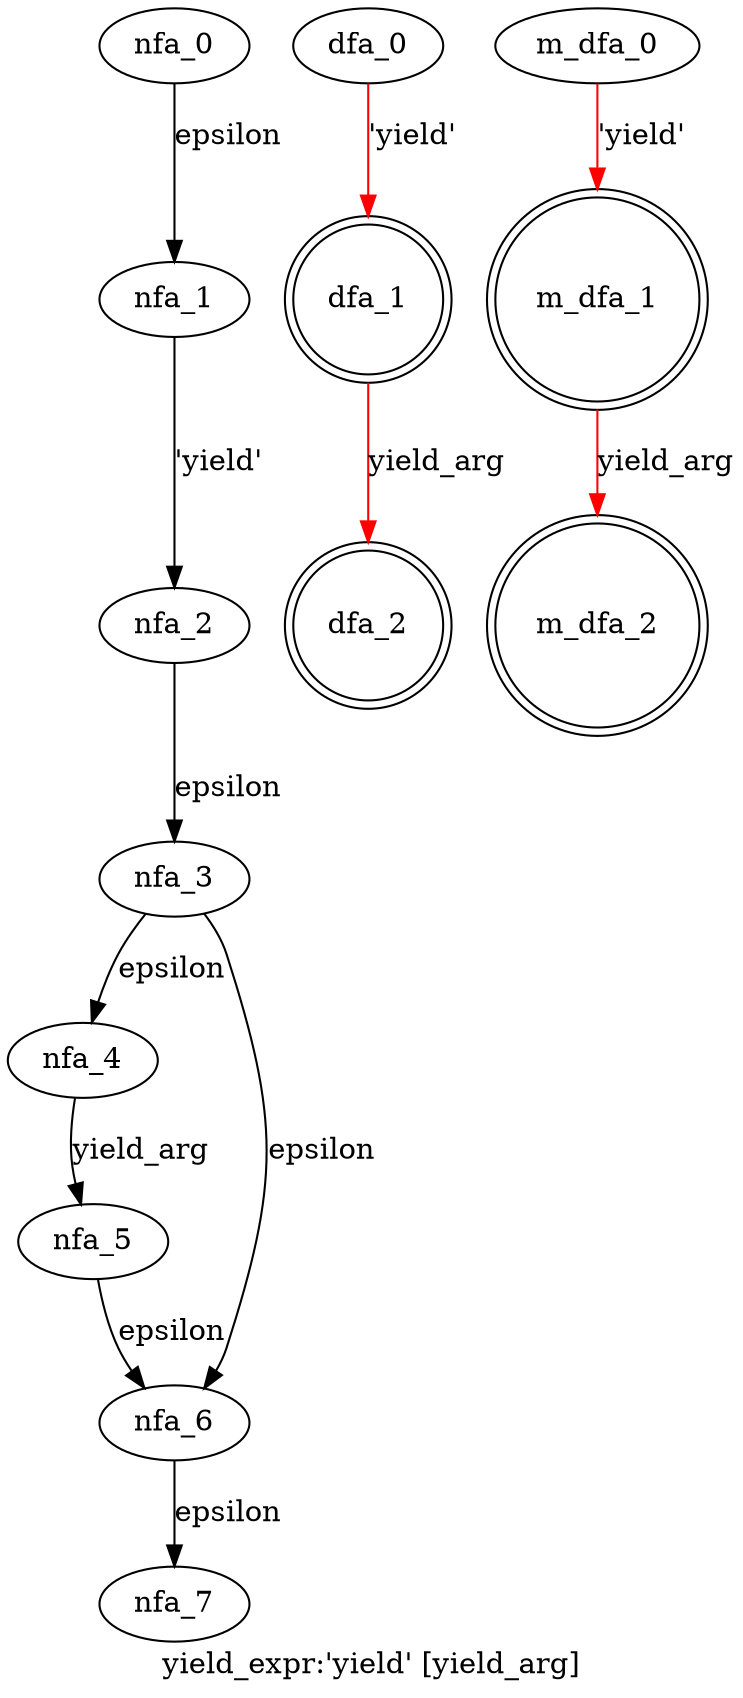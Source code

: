 digraph yield_expr {
 graph[label="yield_expr:'yield' [yield_arg]"]
 subgraph yield_expr_nfa {
  nfa_0->nfa_1[label="epsilon"]
  nfa_1->nfa_2[label="'yield'"]
  nfa_2->nfa_3[label="epsilon"]
  nfa_3->nfa_4[label="epsilon"]
  nfa_4->nfa_5[label="yield_arg"]
  nfa_5->nfa_6[label="epsilon"]
  nfa_6->nfa_7[label="epsilon"]
  nfa_3->nfa_6[label="epsilon"]
  }
 subgraph yield_expr_dfa {
  dfa_0->dfa_1[label="'yield'",color=red]
  dfa_1->dfa_2[label="yield_arg",color=red]
  dfa_1[shape=doublecircle]
  dfa_2[shape=doublecircle]
  }
 subgraph yield_expr_m_dfa {
  m_dfa_0->m_dfa_1[label="'yield'",color=red]
  m_dfa_1->m_dfa_2[label="yield_arg",color=red]
  m_dfa_1[shape=doublecircle]
  m_dfa_2[shape=doublecircle]
  }
}
